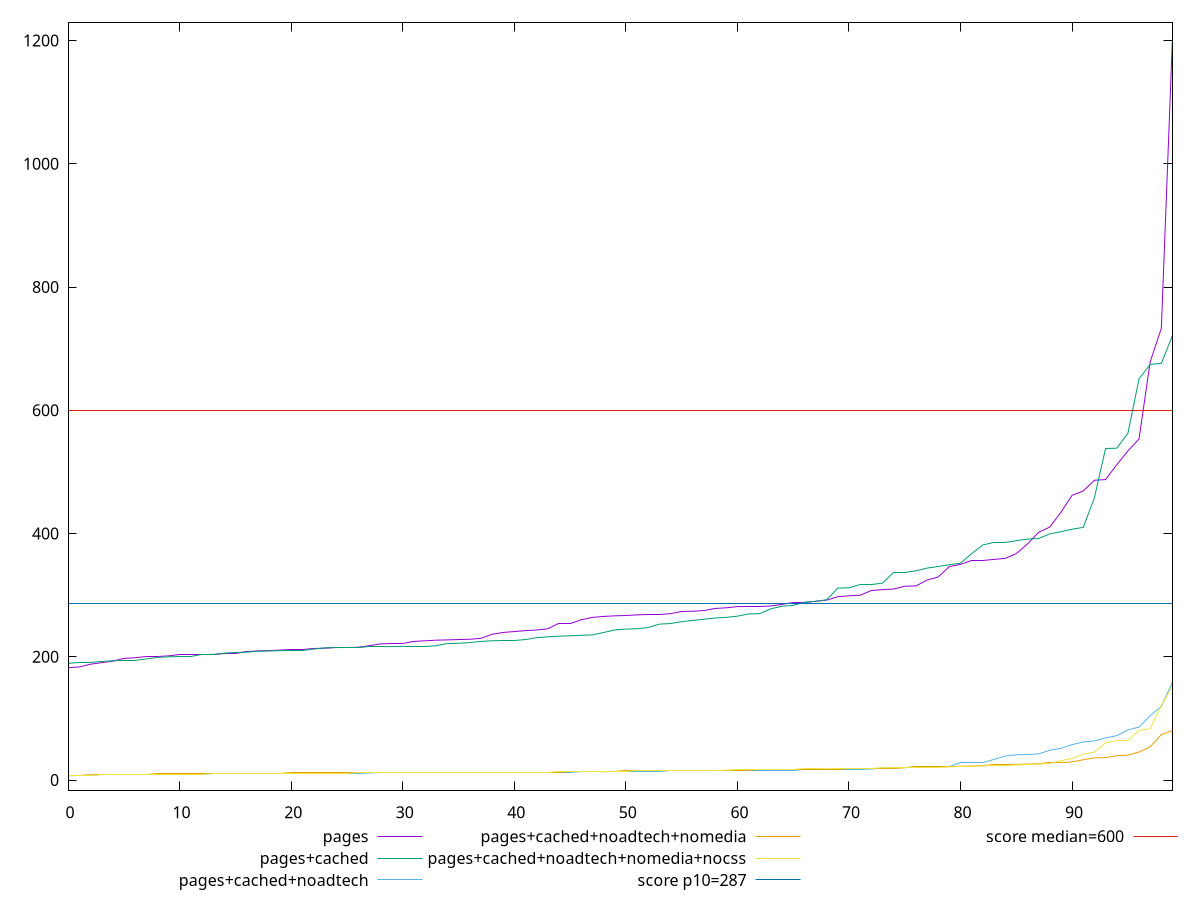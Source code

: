 reset

$pages <<EOF
0 182.4999999999991
1 183.5
2 187.9999999999991
3 190.5
4 193
5 197.5
6 198.5
7 200.9999999999991
8 201
9 201.5
10 204
11 204
12 204.5
13 204.5
14 206
15 206
16 208.5
17 209.5
18 210.0000000000009
19 211
20 212
21 212
22 213.5
23 214
24 214.5
25 214.5000000000009
26 215.5
27 218
28 221
29 221.9999999999991
30 222
31 225
32 226.0000000000009
33 227
34 227.5
35 227.9999999999991
36 228.5
37 229.9999999999991
38 236.5
39 239.5
40 241
41 242.5
42 243.5
43 245.5000000000009
44 254
45 254.0000000000009
46 260.0000000000009
47 264
48 265.5
49 266.5
50 267.0000000000009
51 268
52 269
53 269
54 270
55 273.4999999999991
56 274
57 275.0000000000009
58 278.5000000000009
59 279.4999999999991
60 281.5
61 282
62 282.0000000000009
63 282.5
64 285.0000000000009
65 288.5
66 288.5
67 290
68 291.9999999999991
69 297.4999999999991
70 299
71 300
72 307.4999999999991
73 308.9999999999991
74 310
75 314.5
76 315
77 324.5
78 329.5
79 346.5
80 350
81 356
82 356
83 358
84 359.7320000000002
85 367.5
86 383
87 402.0000000000009
88 410.5
89 434.5
90 462
91 469.00000000000045
92 486.5
93 487.5
94 511.5
95 533.9999999999991
96 553.5
97 678.4999999999991
98 732.913
99 1205.500000000001
EOF

$pagesCached <<EOF
0 189.5
1 190.5
2 190.5000000000009
3 192.4999999999991
4 193.5
5 194
6 194.0000000000009
7 196.5
8 199
9 199.9999999999991
10 200.5
11 200.5000000000009
12 204.4999999999991
13 204.5000000000009
14 206
15 207.0000000000009
16 207.5
17 209
18 209.5000000000009
19 210
20 210.5
21 210.5
22 212.5000000000009
23 214.4999999999991
24 215
25 215.5
26 215.5
27 216
28 216.0000000000009
29 216.5
30 217.0000000000009
31 217.5
32 217.5000000000009
33 218.0000000000009
34 221.4999999999991
35 222
36 223
37 225
38 226
39 226.5
40 226.5000000000009
41 228
42 231
43 232.5
44 233.4999999999991
45 234
46 235
47 235.5
48 239.5000000000009
49 243.5000000000009
50 245.0000000000009
51 245.5
52 247.5
53 253
54 253.9999999999991
55 257.0000000000009
56 258.9999999999991
57 260.9999999999991
58 263
59 263.9999999999991
60 265.9999999999991
61 269.5000000000009
62 270
63 278
64 281.9999999999991
65 283.5000000000009
66 288.5
67 290
68 292.4999999999991
69 311.5000000000009
70 312
71 317.5
72 317.5000000000009
73 319.5000000000018
74 337.5
75 337.5
76 339.5000000000002
77 344
78 346.5
79 349.5
80 352
81 367.4999999999991
82 381.5
83 385.5
84 385.5000000000009
85 388.5
86 391
87 391.9999999999991
88 399.5000000000009
89 403.0000000000009
90 407.0000000000009
91 410.0000000000009
92 458
93 537.9999999999991
94 538.4999999999991
95 562.5
96 651
97 674.5000000000009
98 675.9920000000006
99 721.4999999999995
EOF

$pagesCachedNoadtech <<EOF
0 7
1 7.5
2 8
3 8.5
4 8.5
5 8.5
6 8.5
7 8.5
8 8.5
9 9
10 9
11 9.5
12 9.5
13 10
14 10
15 10
16 10.5
17 10.5
18 10.5
19 10.5
20 10.5
21 11
22 11
23 11
24 11
25 11
26 11
27 11.5
28 12
29 12
30 12
31 12
32 12
33 12
34 12
35 12
36 12
37 12.5
38 12.5
39 12.5
40 12.5
41 12.5
42 12.5
43 13
44 13
45 13
46 13.5
47 13.5
48 13.5
49 13.5
50 14
51 14
52 14.5
53 14.5
54 15
55 15
56 15
57 15
58 15
59 15
60 15.5
61 15.5
62 15.5
63 16
64 16
65 16
66 16.5
67 16.5
68 17
69 17
70 17.5
71 17.5
72 18
73 19.5
74 20
75 20.5
76 21
77 22.5
78 22.5
79 22.5
80 28
81 28
82 28.499999999999773
83 33.5
84 38.99999999999977
85 41
86 41.5
87 42.5
88 48.5
89 51.5
90 57.5
91 62
92 63.5
93 68.5
94 72
95 81.49999999999977
96 86
97 104.5
98 119.5
99 159
EOF

$pagesCachedNoadtechNomedia <<EOF
0 8
1 8
2 8.5
3 9
4 9
5 9
6 9.5
7 9.5
8 10
9 10
10 10
11 10
12 10.5
13 10.5
14 10.5
15 10.5
16 10.5
17 10.5
18 11
19 11
20 11.5
21 11.5
22 11.5
23 11.5
24 11.5
25 11.5
26 12
27 12
28 12
29 12
30 12
31 12
32 12
33 12
34 12
35 12.5
36 12.5
37 12.5
38 12.5
39 12.5
40 12.5
41 13
42 13
43 13
44 13
45 13.5
46 13.5
47 13.5
48 13.649000000000115
49 14
50 15
51 15
52 15
53 15.5
54 15.5
55 15.5
56 15.5
57 15.5
58 15.5
59 15.5
60 15.5
61 16
62 16.5
63 16.5
64 16.5
65 16.5
66 16.5
67 16.5
68 17
69 17
70 18
71 18
72 18.5
73 18.5
74 19
75 20
76 21.5
77 21.5
78 21.5
79 22
80 22.5
81 22.754999999999654
82 23.5
83 25
84 25
85 25.5
86 26
87 26.5
88 28.5
89 28.5
90 29.5
91 33
92 36
93 36.5
94 39.5
95 40.5
96 45.5
97 54
98 73.80900000000008
99 80.40300000000025
EOF

$pagesCachedNoadtechNomediaNocss <<EOF
0 8
1 8
2 8
3 8.5
4 8.5
5 8.5
6 9
7 9
8 9.5
9 9.5
10 9.5
11 9.5
12 9.5
13 10
14 10
15 10
16 10
17 11
18 11
19 11
20 11
21 11
22 11
23 11
24 11
25 11
26 11.5
27 11.5
28 11.5
29 12
30 12
31 12
32 12
33 12.5
34 12.5
35 12.5
36 12.5
37 12.5
38 12.5
39 12.5
40 12.5
41 12.5
42 13
43 13
44 14
45 14.5
46 14.5
47 14.5
48 14.5
49 14.5
50 14.5
51 15
52 15
53 15
54 15.5
55 15.5
56 15.5
57 15.5
58 15.5
59 16
60 16.5
61 16.5
62 17
63 17
64 17.5
65 17.5
66 18
67 18
68 18.5
69 19
70 19
71 19.5
72 19.5
73 20
74 20.5
75 20.5
76 20.5
77 21
78 21
79 21.5
80 22
81 22.5
82 23
83 23.5
84 23.5
85 24.5
86 25
87 26
88 27
89 31.5
90 35
91 42
92 45.5
93 60.5
94 64
95 64.18095000000005
96 80.5
97 83.5
98 121
99 152.6139999999997
EOF

set key outside below
set xrange [0:99]
set yrange [-16.97000000000002:1229.470000000001]
set trange [-16.97000000000002:1229.470000000001]
set terminal svg size 640, 580 enhanced background rgb 'white'
set output "report_00019_2021-02-10T18-14-37.922Z//total-blocking-time/comparison/sorted/all_raw.svg"

plot $pages title "pages" with line, \
     $pagesCached title "pages+cached" with line, \
     $pagesCachedNoadtech title "pages+cached+noadtech" with line, \
     $pagesCachedNoadtechNomedia title "pages+cached+noadtech+nomedia" with line, \
     $pagesCachedNoadtechNomediaNocss title "pages+cached+noadtech+nomedia+nocss" with line, \
     287 title "score p10=287", \
     600 title "score median=600"

reset
